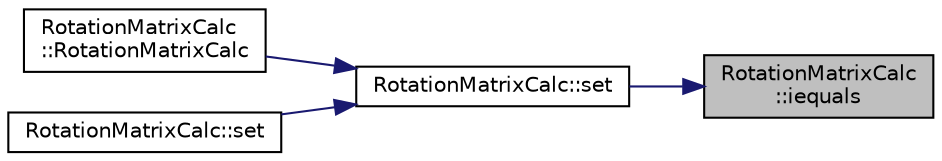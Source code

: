 digraph "RotationMatrixCalc::iequals"
{
 // LATEX_PDF_SIZE
  edge [fontname="Helvetica",fontsize="10",labelfontname="Helvetica",labelfontsize="10"];
  node [fontname="Helvetica",fontsize="10",shape=record];
  rankdir="RL";
  Node1 [label="RotationMatrixCalc\l::iequals",height=0.2,width=0.4,color="black", fillcolor="grey75", style="filled", fontcolor="black",tooltip=" "];
  Node1 -> Node2 [dir="back",color="midnightblue",fontsize="10",style="solid"];
  Node2 [label="RotationMatrixCalc::set",height=0.2,width=0.4,color="black", fillcolor="white", style="filled",URL="$classRotationMatrixCalc.html#acbc693480da20329aa210cf10bc2627c",tooltip=" "];
  Node2 -> Node3 [dir="back",color="midnightblue",fontsize="10",style="solid"];
  Node3 [label="RotationMatrixCalc\l::RotationMatrixCalc",height=0.2,width=0.4,color="black", fillcolor="white", style="filled",URL="$classRotationMatrixCalc.html#a241ee2b01ae53263f6fe944875749c7b",tooltip=" "];
  Node2 -> Node4 [dir="back",color="midnightblue",fontsize="10",style="solid"];
  Node4 [label="RotationMatrixCalc::set",height=0.2,width=0.4,color="black", fillcolor="white", style="filled",URL="$classRotationMatrixCalc.html#ae1d010736d68a9cc299500d0b95727eb",tooltip=" "];
}
